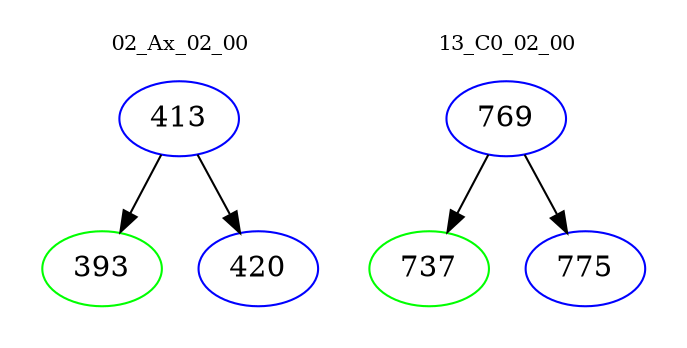digraph{
subgraph cluster_0 {
color = white
label = "02_Ax_02_00";
fontsize=10;
T0_413 [label="413", color="blue"]
T0_413 -> T0_393 [color="black"]
T0_393 [label="393", color="green"]
T0_413 -> T0_420 [color="black"]
T0_420 [label="420", color="blue"]
}
subgraph cluster_1 {
color = white
label = "13_C0_02_00";
fontsize=10;
T1_769 [label="769", color="blue"]
T1_769 -> T1_737 [color="black"]
T1_737 [label="737", color="green"]
T1_769 -> T1_775 [color="black"]
T1_775 [label="775", color="blue"]
}
}
